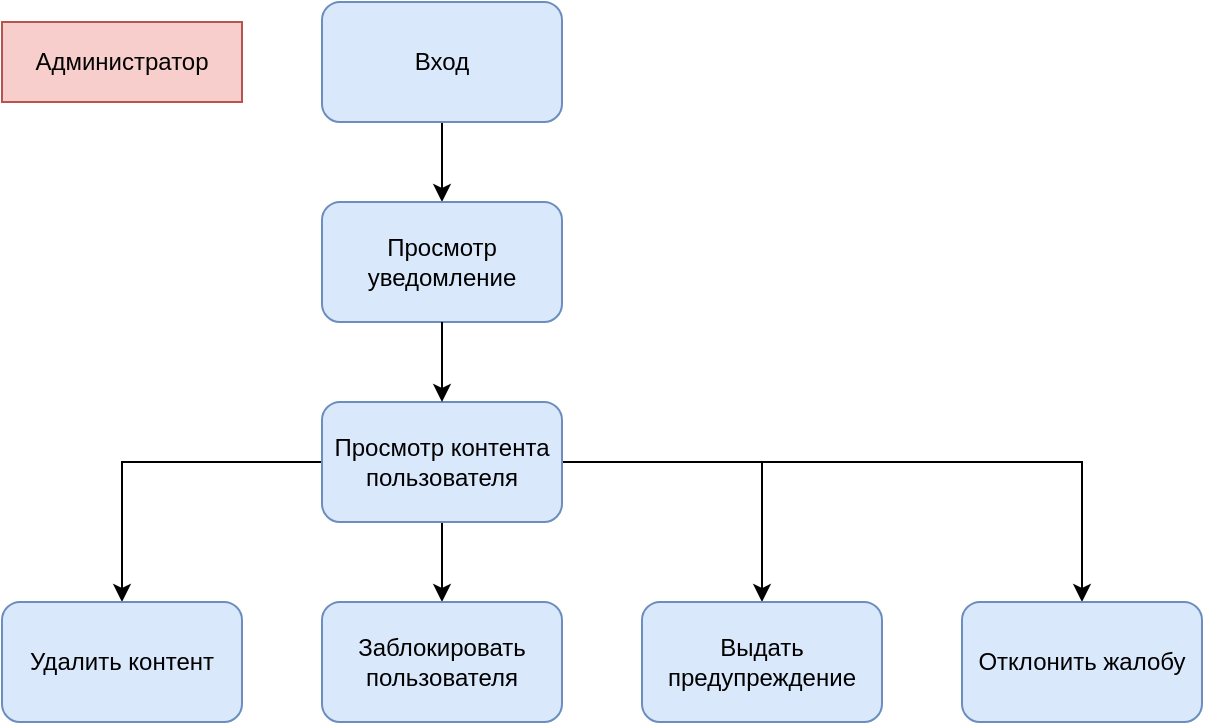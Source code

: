 <mxfile version="20.8.16" type="device" pages="2"><diagram name="Администратор" id="Up2qKT-gcyaJhnOLHu0_"><mxGraphModel dx="745" dy="671" grid="1" gridSize="10" guides="1" tooltips="1" connect="1" arrows="1" fold="1" page="1" pageScale="1" pageWidth="1169" pageHeight="827" math="0" shadow="0"><root><mxCell id="0"/><mxCell id="1" parent="0"/><mxCell id="XpILQ-toadjvkesOaYzl-1" value="Администратор" style="rounded=0;whiteSpace=wrap;html=1;fillColor=#f8cecc;strokeColor=#b85450;" parent="1" vertex="1"><mxGeometry x="40" y="40" width="120" height="40" as="geometry"/></mxCell><mxCell id="XpILQ-toadjvkesOaYzl-6" style="edgeStyle=orthogonalEdgeStyle;rounded=0;orthogonalLoop=1;jettySize=auto;html=1;" parent="1" source="XpILQ-toadjvkesOaYzl-4" target="XpILQ-toadjvkesOaYzl-24" edge="1"><mxGeometry relative="1" as="geometry"><mxPoint x="260" y="160" as="targetPoint"/></mxGeometry></mxCell><mxCell id="XpILQ-toadjvkesOaYzl-4" value="Вход" style="rounded=1;whiteSpace=wrap;html=1;fillColor=#dae8fc;strokeColor=#6c8ebf;" parent="1" vertex="1"><mxGeometry x="200" y="30" width="120" height="60" as="geometry"/></mxCell><mxCell id="XpILQ-toadjvkesOaYzl-10" style="edgeStyle=orthogonalEdgeStyle;rounded=0;orthogonalLoop=1;jettySize=auto;html=1;" parent="1" source="XpILQ-toadjvkesOaYzl-5" target="XpILQ-toadjvkesOaYzl-9" edge="1"><mxGeometry relative="1" as="geometry"/></mxCell><mxCell id="XpILQ-toadjvkesOaYzl-11" style="edgeStyle=orthogonalEdgeStyle;rounded=0;orthogonalLoop=1;jettySize=auto;html=1;" parent="1" source="XpILQ-toadjvkesOaYzl-5" target="XpILQ-toadjvkesOaYzl-7" edge="1"><mxGeometry relative="1" as="geometry"/></mxCell><mxCell id="XpILQ-toadjvkesOaYzl-12" style="edgeStyle=orthogonalEdgeStyle;rounded=0;orthogonalLoop=1;jettySize=auto;html=1;" parent="1" source="XpILQ-toadjvkesOaYzl-5" target="XpILQ-toadjvkesOaYzl-8" edge="1"><mxGeometry relative="1" as="geometry"/></mxCell><mxCell id="XpILQ-toadjvkesOaYzl-14" style="edgeStyle=orthogonalEdgeStyle;rounded=0;orthogonalLoop=1;jettySize=auto;html=1;" parent="1" source="XpILQ-toadjvkesOaYzl-5" target="XpILQ-toadjvkesOaYzl-13" edge="1"><mxGeometry relative="1" as="geometry"/></mxCell><mxCell id="XpILQ-toadjvkesOaYzl-5" value="Просмотр контента пользователя" style="rounded=1;whiteSpace=wrap;html=1;fillColor=#dae8fc;strokeColor=#6c8ebf;" parent="1" vertex="1"><mxGeometry x="200" y="230" width="120" height="60" as="geometry"/></mxCell><mxCell id="XpILQ-toadjvkesOaYzl-7" value="Заблокировать пользователя" style="rounded=1;whiteSpace=wrap;html=1;fillColor=#dae8fc;strokeColor=#6c8ebf;" parent="1" vertex="1"><mxGeometry x="200" y="330" width="120" height="60" as="geometry"/></mxCell><mxCell id="XpILQ-toadjvkesOaYzl-8" value="Выдать предупреждение" style="rounded=1;whiteSpace=wrap;html=1;fillColor=#dae8fc;strokeColor=#6c8ebf;" parent="1" vertex="1"><mxGeometry x="360" y="330" width="120" height="60" as="geometry"/></mxCell><mxCell id="XpILQ-toadjvkesOaYzl-9" value="Удалить контент" style="rounded=1;whiteSpace=wrap;html=1;fillColor=#dae8fc;strokeColor=#6c8ebf;" parent="1" vertex="1"><mxGeometry x="40" y="330" width="120" height="60" as="geometry"/></mxCell><mxCell id="XpILQ-toadjvkesOaYzl-13" value="Отклонить жалобу" style="rounded=1;whiteSpace=wrap;html=1;fillColor=#dae8fc;strokeColor=#6c8ebf;" parent="1" vertex="1"><mxGeometry x="520" y="330" width="120" height="60" as="geometry"/></mxCell><mxCell id="XpILQ-toadjvkesOaYzl-24" value="Просмотр уведомление" style="rounded=1;whiteSpace=wrap;html=1;fillColor=#dae8fc;strokeColor=#6c8ebf;" parent="1" vertex="1"><mxGeometry x="200" y="130" width="120" height="60" as="geometry"/></mxCell><mxCell id="XpILQ-toadjvkesOaYzl-25" style="edgeStyle=orthogonalEdgeStyle;rounded=0;orthogonalLoop=1;jettySize=auto;html=1;" parent="1" source="XpILQ-toadjvkesOaYzl-24" target="XpILQ-toadjvkesOaYzl-5" edge="1"><mxGeometry relative="1" as="geometry"><mxPoint x="270" y="100" as="sourcePoint"/><mxPoint x="270" y="140" as="targetPoint"/></mxGeometry></mxCell></root></mxGraphModel></diagram><diagram id="iEV5FRQ3jEhFH_7zMVI6" name="Пользователь"><mxGraphModel dx="1003" dy="771" grid="1" gridSize="10" guides="1" tooltips="1" connect="1" arrows="1" fold="1" page="1" pageScale="1" pageWidth="827" pageHeight="1169" math="0" shadow="0">&#xa;      <root>&#xa;        <mxCell id="0"/>&#xa;        <mxCell id="1" parent="0"/>&#xa;        <mxCell id="evped9sd5UIH206Ebyr4-1" value="Пользователь" style="rounded=0;whiteSpace=wrap;html=1;fillColor=#f8cecc;strokeColor=#b85450;" vertex="1" parent="1">&#xa;          <mxGeometry x="40" y="40" width="120" height="40" as="geometry"/>&#xa;        </mxCell>&#xa;        <mxCell id="evped9sd5UIH206Ebyr4-2" style="edgeStyle=orthogonalEdgeStyle;rounded=0;orthogonalLoop=1;jettySize=auto;html=1;" edge="1" parent="1" source="evped9sd5UIH206Ebyr4-3" target="evped9sd5UIH206Ebyr4-13">&#xa;          <mxGeometry relative="1" as="geometry">&#xa;            <mxPoint x="260" y="260" as="targetPoint"/>&#xa;          </mxGeometry>&#xa;        </mxCell>&#xa;        <mxCell id="evped9sd5UIH206Ebyr4-22" style="edgeStyle=orthogonalEdgeStyle;rounded=0;orthogonalLoop=1;jettySize=auto;html=1;" edge="1" parent="1" source="evped9sd5UIH206Ebyr4-3" target="evped9sd5UIH206Ebyr4-19">&#xa;          <mxGeometry relative="1" as="geometry"/>&#xa;        </mxCell>&#xa;        <mxCell id="evped9sd5UIH206Ebyr4-32" style="edgeStyle=orthogonalEdgeStyle;rounded=0;orthogonalLoop=1;jettySize=auto;html=1;" edge="1" parent="1" source="evped9sd5UIH206Ebyr4-3" target="evped9sd5UIH206Ebyr4-31">&#xa;          <mxGeometry relative="1" as="geometry"/>&#xa;        </mxCell>&#xa;        <mxCell id="evped9sd5UIH206Ebyr4-37" style="edgeStyle=orthogonalEdgeStyle;rounded=0;orthogonalLoop=1;jettySize=auto;html=1;" edge="1" parent="1" source="evped9sd5UIH206Ebyr4-3" target="evped9sd5UIH206Ebyr4-35">&#xa;          <mxGeometry relative="1" as="geometry"/>&#xa;        </mxCell>&#xa;        <mxCell id="evped9sd5UIH206Ebyr4-3" value="Авторизация" style="rounded=1;whiteSpace=wrap;html=1;fillColor=#dae8fc;strokeColor=#6c8ebf;" vertex="1" parent="1">&#xa;          <mxGeometry x="200" y="130" width="120" height="60" as="geometry"/>&#xa;        </mxCell>&#xa;        <mxCell id="evped9sd5UIH206Ebyr4-18" style="edgeStyle=orthogonalEdgeStyle;rounded=0;orthogonalLoop=1;jettySize=auto;html=1;" edge="1" parent="1" source="evped9sd5UIH206Ebyr4-13" target="evped9sd5UIH206Ebyr4-17">&#xa;          <mxGeometry relative="1" as="geometry"/>&#xa;        </mxCell>&#xa;        <mxCell id="evped9sd5UIH206Ebyr4-34" style="edgeStyle=orthogonalEdgeStyle;rounded=0;orthogonalLoop=1;jettySize=auto;html=1;" edge="1" parent="1" source="evped9sd5UIH206Ebyr4-13" target="evped9sd5UIH206Ebyr4-33">&#xa;          <mxGeometry relative="1" as="geometry"/>&#xa;        </mxCell>&#xa;        <mxCell id="evped9sd5UIH206Ebyr4-40" style="rounded=0;orthogonalLoop=1;jettySize=auto;html=1;" edge="1" parent="1" source="evped9sd5UIH206Ebyr4-13" target="evped9sd5UIH206Ebyr4-39">&#xa;          <mxGeometry relative="1" as="geometry"/>&#xa;        </mxCell>&#xa;        <mxCell id="evped9sd5UIH206Ebyr4-13" value="Просмотр доступных альбомов" style="rounded=1;whiteSpace=wrap;html=1;fillColor=#dae8fc;strokeColor=#6c8ebf;" vertex="1" parent="1">&#xa;          <mxGeometry x="200" y="230" width="120" height="60" as="geometry"/>&#xa;        </mxCell>&#xa;        <mxCell id="evped9sd5UIH206Ebyr4-16" style="edgeStyle=orthogonalEdgeStyle;rounded=0;orthogonalLoop=1;jettySize=auto;html=1;" edge="1" parent="1" source="evped9sd5UIH206Ebyr4-15" target="evped9sd5UIH206Ebyr4-3">&#xa;          <mxGeometry relative="1" as="geometry"/>&#xa;        </mxCell>&#xa;        <mxCell id="evped9sd5UIH206Ebyr4-15" value="Регистрация" style="rounded=1;whiteSpace=wrap;html=1;fillColor=#dae8fc;strokeColor=#6c8ebf;" vertex="1" parent="1">&#xa;          <mxGeometry x="200" y="30" width="120" height="60" as="geometry"/>&#xa;        </mxCell>&#xa;        <mxCell id="evped9sd5UIH206Ebyr4-30" style="edgeStyle=orthogonalEdgeStyle;rounded=0;orthogonalLoop=1;jettySize=auto;html=1;" edge="1" parent="1" source="evped9sd5UIH206Ebyr4-17" target="evped9sd5UIH206Ebyr4-23">&#xa;          <mxGeometry relative="1" as="geometry"/>&#xa;        </mxCell>&#xa;        <mxCell id="evped9sd5UIH206Ebyr4-17" value="Просмотр картинок альбома" style="rounded=1;whiteSpace=wrap;html=1;fillColor=#dae8fc;strokeColor=#6c8ebf;" vertex="1" parent="1">&#xa;          <mxGeometry x="200" y="330" width="120" height="60" as="geometry"/>&#xa;        </mxCell>&#xa;        <mxCell id="evped9sd5UIH206Ebyr4-21" style="edgeStyle=orthogonalEdgeStyle;rounded=0;orthogonalLoop=1;jettySize=auto;html=1;" edge="1" parent="1" source="evped9sd5UIH206Ebyr4-19" target="evped9sd5UIH206Ebyr4-20">&#xa;          <mxGeometry relative="1" as="geometry"/>&#xa;        </mxCell>&#xa;        <mxCell id="evped9sd5UIH206Ebyr4-19" value="Просмотр тегов" style="rounded=1;whiteSpace=wrap;html=1;fillColor=#dae8fc;strokeColor=#6c8ebf;" vertex="1" parent="1">&#xa;          <mxGeometry x="40" y="230" width="120" height="60" as="geometry"/>&#xa;        </mxCell>&#xa;        <mxCell id="evped9sd5UIH206Ebyr4-20" value="Создание тегов" style="rounded=1;whiteSpace=wrap;html=1;fillColor=#dae8fc;strokeColor=#6c8ebf;" vertex="1" parent="1">&#xa;          <mxGeometry x="40" y="330" width="120" height="60" as="geometry"/>&#xa;        </mxCell>&#xa;        <mxCell id="evped9sd5UIH206Ebyr4-27" style="edgeStyle=orthogonalEdgeStyle;rounded=0;orthogonalLoop=1;jettySize=auto;html=1;" edge="1" parent="1" source="evped9sd5UIH206Ebyr4-23" target="evped9sd5UIH206Ebyr4-25">&#xa;          <mxGeometry relative="1" as="geometry"/>&#xa;        </mxCell>&#xa;        <mxCell id="evped9sd5UIH206Ebyr4-28" style="edgeStyle=orthogonalEdgeStyle;rounded=0;orthogonalLoop=1;jettySize=auto;html=1;" edge="1" parent="1" source="evped9sd5UIH206Ebyr4-23" target="evped9sd5UIH206Ebyr4-24">&#xa;          <mxGeometry relative="1" as="geometry"/>&#xa;        </mxCell>&#xa;        <mxCell id="evped9sd5UIH206Ebyr4-29" style="edgeStyle=orthogonalEdgeStyle;rounded=0;orthogonalLoop=1;jettySize=auto;html=1;" edge="1" parent="1" source="evped9sd5UIH206Ebyr4-23" target="evped9sd5UIH206Ebyr4-26">&#xa;          <mxGeometry relative="1" as="geometry"/>&#xa;        </mxCell>&#xa;        <mxCell id="evped9sd5UIH206Ebyr4-41" style="rounded=0;orthogonalLoop=1;jettySize=auto;html=1;" edge="1" parent="1" source="evped9sd5UIH206Ebyr4-23" target="evped9sd5UIH206Ebyr4-39">&#xa;          <mxGeometry relative="1" as="geometry"/>&#xa;        </mxCell>&#xa;        <mxCell id="evped9sd5UIH206Ebyr4-23" value="Просмотр конкретной картинки&amp;nbsp;" style="rounded=1;whiteSpace=wrap;html=1;fillColor=#dae8fc;strokeColor=#6c8ebf;" vertex="1" parent="1">&#xa;          <mxGeometry x="200" y="430" width="120" height="60" as="geometry"/>&#xa;        </mxCell>&#xa;        <mxCell id="evped9sd5UIH206Ebyr4-24" value="Добавление тегов" style="rounded=1;whiteSpace=wrap;html=1;fillColor=#dae8fc;strokeColor=#6c8ebf;" vertex="1" parent="1">&#xa;          <mxGeometry x="360" y="430" width="120" height="60" as="geometry"/>&#xa;        </mxCell>&#xa;        <mxCell id="evped9sd5UIH206Ebyr4-25" value="Скачивание" style="rounded=1;whiteSpace=wrap;html=1;fillColor=#dae8fc;strokeColor=#6c8ebf;" vertex="1" parent="1">&#xa;          <mxGeometry x="40" y="430" width="120" height="60" as="geometry"/>&#xa;        </mxCell>&#xa;        <mxCell id="evped9sd5UIH206Ebyr4-26" value="Получение превью" style="rounded=1;whiteSpace=wrap;html=1;fillColor=#dae8fc;strokeColor=#6c8ebf;" vertex="1" parent="1">&#xa;          <mxGeometry x="200" y="530" width="120" height="60" as="geometry"/>&#xa;        </mxCell>&#xa;        <mxCell id="evped9sd5UIH206Ebyr4-31" value="Просмотр доступов и приглашений" style="rounded=1;whiteSpace=wrap;html=1;fillColor=#dae8fc;strokeColor=#6c8ebf;" vertex="1" parent="1">&#xa;          <mxGeometry x="520" y="230" width="120" height="60" as="geometry"/>&#xa;        </mxCell>&#xa;        <mxCell id="evped9sd5UIH206Ebyr4-33" value="Создание доступа" style="rounded=1;whiteSpace=wrap;html=1;fillColor=#dae8fc;strokeColor=#6c8ebf;" vertex="1" parent="1">&#xa;          <mxGeometry x="360" y="230" width="120" height="60" as="geometry"/>&#xa;        </mxCell>&#xa;        <mxCell id="evped9sd5UIH206Ebyr4-38" style="edgeStyle=orthogonalEdgeStyle;rounded=0;orthogonalLoop=1;jettySize=auto;html=1;" edge="1" parent="1" source="evped9sd5UIH206Ebyr4-35" target="evped9sd5UIH206Ebyr4-36">&#xa;          <mxGeometry relative="1" as="geometry"/>&#xa;        </mxCell>&#xa;        <mxCell id="evped9sd5UIH206Ebyr4-35" value="Просмотр себя, количество предпуреждений" style="rounded=1;whiteSpace=wrap;html=1;fillColor=#dae8fc;strokeColor=#6c8ebf;" vertex="1" parent="1">&#xa;          <mxGeometry x="680" y="230" width="120" height="60" as="geometry"/>&#xa;        </mxCell>&#xa;        <mxCell id="evped9sd5UIH206Ebyr4-36" value="Редактирования себя" style="rounded=1;whiteSpace=wrap;html=1;fillColor=#dae8fc;strokeColor=#6c8ebf;" vertex="1" parent="1">&#xa;          <mxGeometry x="680" y="330" width="120" height="60" as="geometry"/>&#xa;        </mxCell>&#xa;        <mxCell id="evped9sd5UIH206Ebyr4-39" value="Создание жалобы (на чужое)" style="rounded=1;whiteSpace=wrap;html=1;fillColor=#dae8fc;strokeColor=#6c8ebf;" vertex="1" parent="1">&#xa;          <mxGeometry x="360" y="330" width="120" height="60" as="geometry"/>&#xa;        </mxCell>&#xa;      </root>&#xa;    </mxGraphModel></diagram></mxfile>